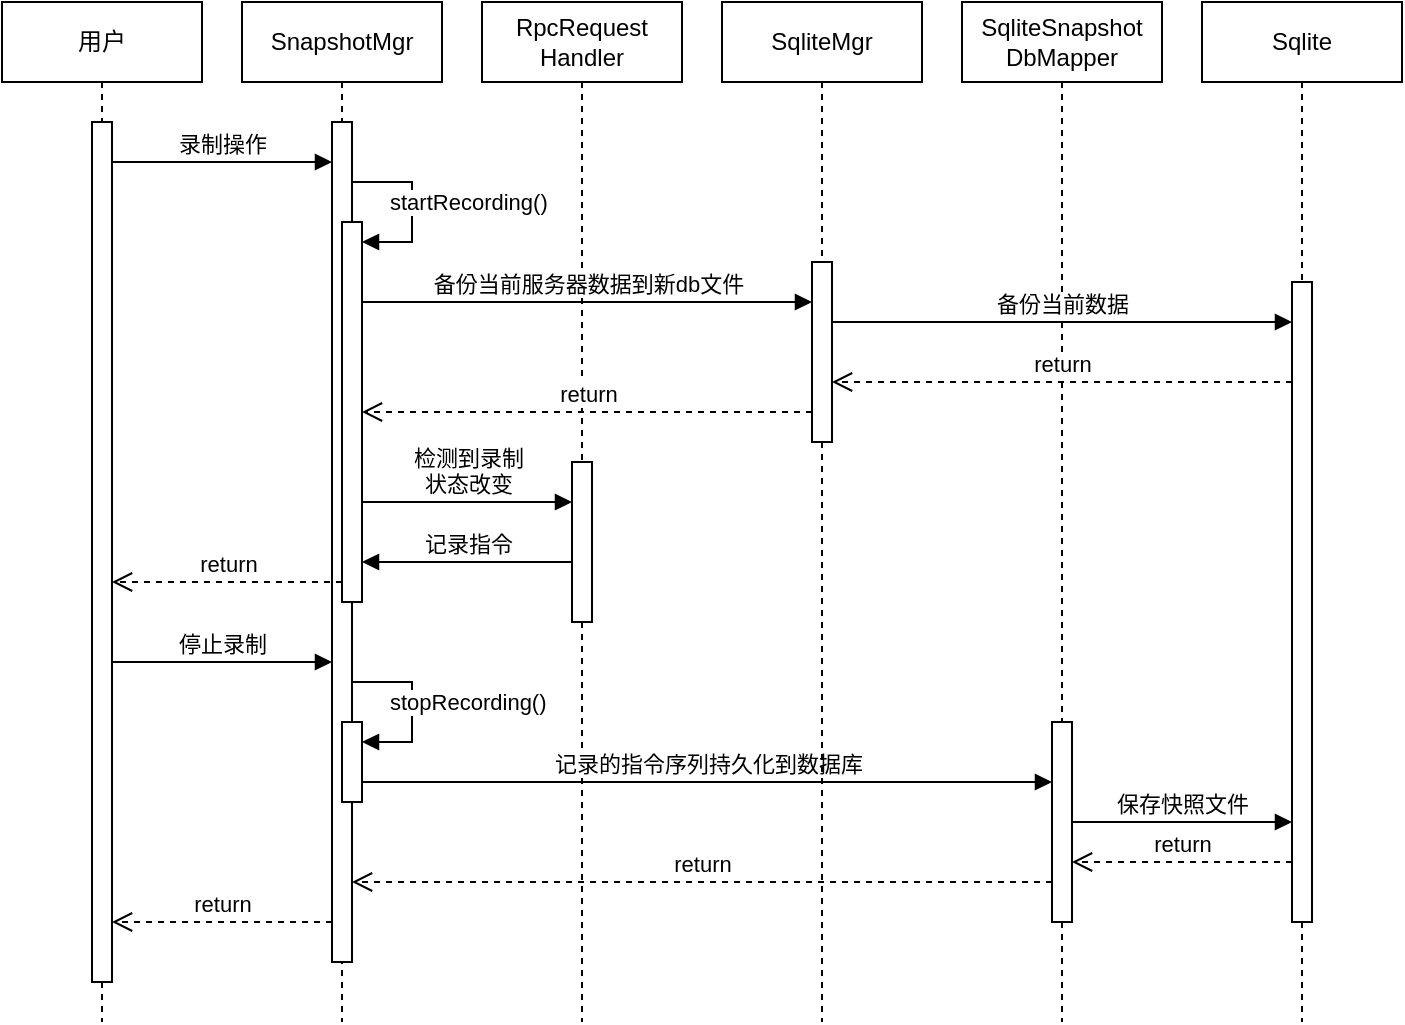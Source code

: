 <mxfile version="20.8.22" type="github">
  <diagram name="第 1 页" id="hhSvN40xBggTb3Vbcqwq">
    <mxGraphModel dx="1350" dy="765" grid="1" gridSize="10" guides="1" tooltips="1" connect="1" arrows="1" fold="1" page="1" pageScale="1" pageWidth="827" pageHeight="1169" math="0" shadow="0">
      <root>
        <mxCell id="0" />
        <mxCell id="1" parent="0" />
        <mxCell id="YZH8L1MQT3Sk4d5tr4Ep-1" value="用户" style="shape=umlLifeline;perimeter=lifelinePerimeter;whiteSpace=wrap;html=1;container=0;dropTarget=0;collapsible=0;recursiveResize=0;outlineConnect=0;portConstraint=eastwest;newEdgeStyle={&quot;edgeStyle&quot;:&quot;elbowEdgeStyle&quot;,&quot;elbow&quot;:&quot;vertical&quot;,&quot;curved&quot;:0,&quot;rounded&quot;:0};" vertex="1" parent="1">
          <mxGeometry x="60" y="60" width="100" height="510" as="geometry" />
        </mxCell>
        <mxCell id="YZH8L1MQT3Sk4d5tr4Ep-2" value="" style="html=1;points=[];perimeter=orthogonalPerimeter;outlineConnect=0;targetShapes=umlLifeline;portConstraint=eastwest;newEdgeStyle={&quot;edgeStyle&quot;:&quot;elbowEdgeStyle&quot;,&quot;elbow&quot;:&quot;vertical&quot;,&quot;curved&quot;:0,&quot;rounded&quot;:0};" vertex="1" parent="YZH8L1MQT3Sk4d5tr4Ep-1">
          <mxGeometry x="45" y="60" width="10" height="430" as="geometry" />
        </mxCell>
        <mxCell id="YZH8L1MQT3Sk4d5tr4Ep-3" value="SnapshotMgr" style="shape=umlLifeline;perimeter=lifelinePerimeter;whiteSpace=wrap;html=1;container=0;dropTarget=0;collapsible=0;recursiveResize=0;outlineConnect=0;portConstraint=eastwest;newEdgeStyle={&quot;edgeStyle&quot;:&quot;elbowEdgeStyle&quot;,&quot;elbow&quot;:&quot;vertical&quot;,&quot;curved&quot;:0,&quot;rounded&quot;:0};" vertex="1" parent="1">
          <mxGeometry x="180" y="60" width="100" height="510" as="geometry" />
        </mxCell>
        <mxCell id="YZH8L1MQT3Sk4d5tr4Ep-4" value="" style="html=1;points=[];perimeter=orthogonalPerimeter;outlineConnect=0;targetShapes=umlLifeline;portConstraint=eastwest;newEdgeStyle={&quot;edgeStyle&quot;:&quot;elbowEdgeStyle&quot;,&quot;elbow&quot;:&quot;vertical&quot;,&quot;curved&quot;:0,&quot;rounded&quot;:0};" vertex="1" parent="YZH8L1MQT3Sk4d5tr4Ep-3">
          <mxGeometry x="45" y="60" width="10" height="420" as="geometry" />
        </mxCell>
        <mxCell id="YZH8L1MQT3Sk4d5tr4Ep-5" value="" style="html=1;points=[];perimeter=orthogonalPerimeter;outlineConnect=0;targetShapes=umlLifeline;portConstraint=eastwest;newEdgeStyle={&quot;edgeStyle&quot;:&quot;elbowEdgeStyle&quot;,&quot;elbow&quot;:&quot;vertical&quot;,&quot;curved&quot;:0,&quot;rounded&quot;:0};" vertex="1" parent="YZH8L1MQT3Sk4d5tr4Ep-3">
          <mxGeometry x="50" y="110" width="10" height="190" as="geometry" />
        </mxCell>
        <mxCell id="YZH8L1MQT3Sk4d5tr4Ep-6" value="startRecording()" style="html=1;align=left;spacingLeft=2;endArrow=block;rounded=0;edgeStyle=orthogonalEdgeStyle;curved=0;rounded=0;" edge="1" parent="YZH8L1MQT3Sk4d5tr4Ep-3" target="YZH8L1MQT3Sk4d5tr4Ep-5">
          <mxGeometry x="-0.647" y="-10" relative="1" as="geometry">
            <mxPoint x="55" y="90" as="sourcePoint" />
            <Array as="points">
              <mxPoint x="85" y="120" />
            </Array>
            <mxPoint as="offset" />
          </mxGeometry>
        </mxCell>
        <mxCell id="YZH8L1MQT3Sk4d5tr4Ep-7" value="" style="html=1;points=[];perimeter=orthogonalPerimeter;outlineConnect=0;targetShapes=umlLifeline;portConstraint=eastwest;newEdgeStyle={&quot;edgeStyle&quot;:&quot;elbowEdgeStyle&quot;,&quot;elbow&quot;:&quot;vertical&quot;,&quot;curved&quot;:0,&quot;rounded&quot;:0};" vertex="1" parent="YZH8L1MQT3Sk4d5tr4Ep-3">
          <mxGeometry x="50" y="360" width="10" height="40" as="geometry" />
        </mxCell>
        <mxCell id="YZH8L1MQT3Sk4d5tr4Ep-8" value="stopRecording()" style="html=1;align=left;spacingLeft=2;endArrow=block;rounded=0;edgeStyle=orthogonalEdgeStyle;curved=0;rounded=0;" edge="1" parent="YZH8L1MQT3Sk4d5tr4Ep-3" target="YZH8L1MQT3Sk4d5tr4Ep-7">
          <mxGeometry x="-0.647" y="-10" relative="1" as="geometry">
            <mxPoint x="55" y="340" as="sourcePoint" />
            <Array as="points">
              <mxPoint x="85" y="370" />
            </Array>
            <mxPoint as="offset" />
          </mxGeometry>
        </mxCell>
        <mxCell id="YZH8L1MQT3Sk4d5tr4Ep-9" value="SqliteSnapshot&lt;br&gt;DbMapper" style="shape=umlLifeline;perimeter=lifelinePerimeter;whiteSpace=wrap;html=1;container=0;dropTarget=0;collapsible=0;recursiveResize=0;outlineConnect=0;portConstraint=eastwest;newEdgeStyle={&quot;edgeStyle&quot;:&quot;elbowEdgeStyle&quot;,&quot;elbow&quot;:&quot;vertical&quot;,&quot;curved&quot;:0,&quot;rounded&quot;:0};" vertex="1" parent="1">
          <mxGeometry x="540" y="60" width="100" height="510" as="geometry" />
        </mxCell>
        <mxCell id="YZH8L1MQT3Sk4d5tr4Ep-10" value="" style="html=1;points=[];perimeter=orthogonalPerimeter;outlineConnect=0;targetShapes=umlLifeline;portConstraint=eastwest;newEdgeStyle={&quot;edgeStyle&quot;:&quot;elbowEdgeStyle&quot;,&quot;elbow&quot;:&quot;vertical&quot;,&quot;curved&quot;:0,&quot;rounded&quot;:0};" vertex="1" parent="YZH8L1MQT3Sk4d5tr4Ep-9">
          <mxGeometry x="45" y="360" width="10" height="100" as="geometry" />
        </mxCell>
        <mxCell id="YZH8L1MQT3Sk4d5tr4Ep-11" value="Sqlite" style="shape=umlLifeline;perimeter=lifelinePerimeter;whiteSpace=wrap;html=1;container=0;dropTarget=0;collapsible=0;recursiveResize=0;outlineConnect=0;portConstraint=eastwest;newEdgeStyle={&quot;edgeStyle&quot;:&quot;elbowEdgeStyle&quot;,&quot;elbow&quot;:&quot;vertical&quot;,&quot;curved&quot;:0,&quot;rounded&quot;:0};" vertex="1" parent="1">
          <mxGeometry x="660" y="60" width="100" height="510" as="geometry" />
        </mxCell>
        <mxCell id="YZH8L1MQT3Sk4d5tr4Ep-12" value="" style="html=1;points=[];perimeter=orthogonalPerimeter;outlineConnect=0;targetShapes=umlLifeline;portConstraint=eastwest;newEdgeStyle={&quot;edgeStyle&quot;:&quot;elbowEdgeStyle&quot;,&quot;elbow&quot;:&quot;vertical&quot;,&quot;curved&quot;:0,&quot;rounded&quot;:0};" vertex="1" parent="YZH8L1MQT3Sk4d5tr4Ep-11">
          <mxGeometry x="45" y="140" width="10" height="320" as="geometry" />
        </mxCell>
        <mxCell id="YZH8L1MQT3Sk4d5tr4Ep-13" value="RpcRequest&lt;br&gt;Handler" style="shape=umlLifeline;perimeter=lifelinePerimeter;whiteSpace=wrap;html=1;container=1;dropTarget=0;collapsible=0;recursiveResize=0;outlineConnect=0;portConstraint=eastwest;newEdgeStyle={&quot;edgeStyle&quot;:&quot;elbowEdgeStyle&quot;,&quot;elbow&quot;:&quot;vertical&quot;,&quot;curved&quot;:0,&quot;rounded&quot;:0};" vertex="1" parent="1">
          <mxGeometry x="300" y="60" width="100" height="510" as="geometry" />
        </mxCell>
        <mxCell id="YZH8L1MQT3Sk4d5tr4Ep-14" value="" style="html=1;points=[];perimeter=orthogonalPerimeter;outlineConnect=0;targetShapes=umlLifeline;portConstraint=eastwest;newEdgeStyle={&quot;edgeStyle&quot;:&quot;elbowEdgeStyle&quot;,&quot;elbow&quot;:&quot;vertical&quot;,&quot;curved&quot;:0,&quot;rounded&quot;:0};" vertex="1" parent="YZH8L1MQT3Sk4d5tr4Ep-13">
          <mxGeometry x="45" y="230" width="10" height="80" as="geometry" />
        </mxCell>
        <mxCell id="YZH8L1MQT3Sk4d5tr4Ep-15" value="录制操作" style="html=1;verticalAlign=bottom;endArrow=block;edgeStyle=elbowEdgeStyle;elbow=vertical;curved=0;rounded=0;" edge="1" parent="1" source="YZH8L1MQT3Sk4d5tr4Ep-2" target="YZH8L1MQT3Sk4d5tr4Ep-4">
          <mxGeometry width="80" relative="1" as="geometry">
            <mxPoint x="130" y="150" as="sourcePoint" />
            <mxPoint x="210" y="150" as="targetPoint" />
            <Array as="points">
              <mxPoint x="150" y="140" />
              <mxPoint x="130" y="180" />
            </Array>
          </mxGeometry>
        </mxCell>
        <mxCell id="YZH8L1MQT3Sk4d5tr4Ep-16" value="检测到录制&lt;br&gt;状态改变" style="html=1;verticalAlign=bottom;endArrow=block;edgeStyle=elbowEdgeStyle;elbow=vertical;curved=0;rounded=0;" edge="1" parent="1" target="YZH8L1MQT3Sk4d5tr4Ep-14">
          <mxGeometry width="80" relative="1" as="geometry">
            <mxPoint x="240" y="310" as="sourcePoint" />
            <mxPoint x="330" y="250" as="targetPoint" />
            <Array as="points">
              <mxPoint x="320" y="310" />
              <mxPoint x="290" y="300" />
              <mxPoint x="280" y="260" />
              <mxPoint x="320" y="250" />
            </Array>
          </mxGeometry>
        </mxCell>
        <mxCell id="YZH8L1MQT3Sk4d5tr4Ep-17" value="记录指令" style="html=1;verticalAlign=bottom;endArrow=block;edgeStyle=elbowEdgeStyle;elbow=vertical;curved=0;rounded=0;" edge="1" parent="1" source="YZH8L1MQT3Sk4d5tr4Ep-14">
          <mxGeometry width="80" relative="1" as="geometry">
            <mxPoint x="260" y="290" as="sourcePoint" />
            <mxPoint x="240" y="340" as="targetPoint" />
            <Array as="points">
              <mxPoint x="320" y="340" />
              <mxPoint x="300" y="320" />
              <mxPoint x="320" y="290" />
              <mxPoint x="260" y="320" />
            </Array>
          </mxGeometry>
        </mxCell>
        <mxCell id="YZH8L1MQT3Sk4d5tr4Ep-18" value="return" style="html=1;verticalAlign=bottom;endArrow=open;dashed=1;endSize=8;edgeStyle=elbowEdgeStyle;elbow=vertical;curved=0;rounded=0;" edge="1" parent="1" source="YZH8L1MQT3Sk4d5tr4Ep-5" target="YZH8L1MQT3Sk4d5tr4Ep-2">
          <mxGeometry relative="1" as="geometry">
            <mxPoint x="230" y="290" as="sourcePoint" />
            <mxPoint x="115" y="300" as="targetPoint" />
            <Array as="points">
              <mxPoint x="180" y="350" />
              <mxPoint x="200" y="300" />
            </Array>
          </mxGeometry>
        </mxCell>
        <mxCell id="YZH8L1MQT3Sk4d5tr4Ep-19" value="停止录制" style="html=1;verticalAlign=bottom;endArrow=block;edgeStyle=elbowEdgeStyle;elbow=vertical;curved=0;rounded=0;" edge="1" parent="1">
          <mxGeometry width="80" relative="1" as="geometry">
            <mxPoint x="115" y="390" as="sourcePoint" />
            <mxPoint x="225" y="390" as="targetPoint" />
            <Array as="points">
              <mxPoint x="190" y="390" />
            </Array>
          </mxGeometry>
        </mxCell>
        <mxCell id="YZH8L1MQT3Sk4d5tr4Ep-20" value="记录的指令序列持久化到数据库" style="html=1;verticalAlign=bottom;endArrow=block;edgeStyle=elbowEdgeStyle;elbow=vertical;curved=0;rounded=0;" edge="1" parent="1" source="YZH8L1MQT3Sk4d5tr4Ep-7">
          <mxGeometry width="80" relative="1" as="geometry">
            <mxPoint x="235" y="450" as="sourcePoint" />
            <mxPoint x="585" y="450" as="targetPoint" />
            <Array as="points">
              <mxPoint x="290" y="450" />
              <mxPoint x="260" y="470" />
            </Array>
          </mxGeometry>
        </mxCell>
        <mxCell id="YZH8L1MQT3Sk4d5tr4Ep-21" value="SqliteMgr" style="shape=umlLifeline;perimeter=lifelinePerimeter;whiteSpace=wrap;html=1;container=1;dropTarget=0;collapsible=0;recursiveResize=0;outlineConnect=0;portConstraint=eastwest;newEdgeStyle={&quot;edgeStyle&quot;:&quot;elbowEdgeStyle&quot;,&quot;elbow&quot;:&quot;vertical&quot;,&quot;curved&quot;:0,&quot;rounded&quot;:0};" vertex="1" parent="1">
          <mxGeometry x="420" y="60" width="100" height="510" as="geometry" />
        </mxCell>
        <mxCell id="YZH8L1MQT3Sk4d5tr4Ep-22" value="" style="html=1;points=[];perimeter=orthogonalPerimeter;outlineConnect=0;targetShapes=umlLifeline;portConstraint=eastwest;newEdgeStyle={&quot;edgeStyle&quot;:&quot;elbowEdgeStyle&quot;,&quot;elbow&quot;:&quot;vertical&quot;,&quot;curved&quot;:0,&quot;rounded&quot;:0};" vertex="1" parent="YZH8L1MQT3Sk4d5tr4Ep-21">
          <mxGeometry x="45" y="130" width="10" height="90" as="geometry" />
        </mxCell>
        <mxCell id="YZH8L1MQT3Sk4d5tr4Ep-23" value="备份当前服务器数据到新db文件" style="html=1;verticalAlign=bottom;endArrow=block;edgeStyle=elbowEdgeStyle;elbow=vertical;curved=0;rounded=0;" edge="1" parent="1" source="YZH8L1MQT3Sk4d5tr4Ep-5" target="YZH8L1MQT3Sk4d5tr4Ep-22">
          <mxGeometry width="80" relative="1" as="geometry">
            <mxPoint x="270" y="200" as="sourcePoint" />
            <mxPoint x="350" y="200" as="targetPoint" />
            <Array as="points">
              <mxPoint x="420" y="210" />
            </Array>
          </mxGeometry>
        </mxCell>
        <mxCell id="YZH8L1MQT3Sk4d5tr4Ep-24" value="return" style="html=1;verticalAlign=bottom;endArrow=open;dashed=1;endSize=8;edgeStyle=elbowEdgeStyle;elbow=vertical;curved=0;rounded=0;" edge="1" parent="1" source="YZH8L1MQT3Sk4d5tr4Ep-22" target="YZH8L1MQT3Sk4d5tr4Ep-5">
          <mxGeometry relative="1" as="geometry">
            <mxPoint x="380" y="240" as="sourcePoint" />
            <mxPoint x="300" y="240" as="targetPoint" />
            <Array as="points">
              <mxPoint x="420" y="265" />
            </Array>
          </mxGeometry>
        </mxCell>
        <mxCell id="YZH8L1MQT3Sk4d5tr4Ep-25" value="备份当前数据" style="html=1;verticalAlign=bottom;endArrow=block;edgeStyle=elbowEdgeStyle;elbow=vertical;curved=0;rounded=0;" edge="1" parent="1" source="YZH8L1MQT3Sk4d5tr4Ep-22" target="YZH8L1MQT3Sk4d5tr4Ep-12">
          <mxGeometry width="80" relative="1" as="geometry">
            <mxPoint x="510" y="220" as="sourcePoint" />
            <mxPoint x="590" y="220" as="targetPoint" />
            <Array as="points">
              <mxPoint x="510" y="220" />
            </Array>
          </mxGeometry>
        </mxCell>
        <mxCell id="YZH8L1MQT3Sk4d5tr4Ep-26" value="return" style="html=1;verticalAlign=bottom;endArrow=open;dashed=1;endSize=8;edgeStyle=elbowEdgeStyle;elbow=vertical;curved=0;rounded=0;" edge="1" parent="1" source="YZH8L1MQT3Sk4d5tr4Ep-12" target="YZH8L1MQT3Sk4d5tr4Ep-22">
          <mxGeometry relative="1" as="geometry">
            <mxPoint x="620" y="250" as="sourcePoint" />
            <mxPoint x="540" y="250" as="targetPoint" />
            <Array as="points">
              <mxPoint x="570" y="250" />
              <mxPoint x="560" y="240" />
              <mxPoint x="540" y="250" />
              <mxPoint x="470" y="240" />
            </Array>
          </mxGeometry>
        </mxCell>
        <mxCell id="YZH8L1MQT3Sk4d5tr4Ep-27" value="保存快照文件" style="html=1;verticalAlign=bottom;endArrow=block;edgeStyle=elbowEdgeStyle;elbow=vertical;curved=0;rounded=0;" edge="1" parent="1" source="YZH8L1MQT3Sk4d5tr4Ep-10" target="YZH8L1MQT3Sk4d5tr4Ep-12">
          <mxGeometry width="80" relative="1" as="geometry">
            <mxPoint x="610" y="470" as="sourcePoint" />
            <mxPoint x="690" y="470" as="targetPoint" />
            <Array as="points">
              <mxPoint x="660" y="470" />
            </Array>
          </mxGeometry>
        </mxCell>
        <mxCell id="YZH8L1MQT3Sk4d5tr4Ep-28" value="return" style="html=1;verticalAlign=bottom;endArrow=open;dashed=1;endSize=8;edgeStyle=elbowEdgeStyle;elbow=vertical;curved=0;rounded=0;" edge="1" parent="1" source="YZH8L1MQT3Sk4d5tr4Ep-12" target="YZH8L1MQT3Sk4d5tr4Ep-10">
          <mxGeometry relative="1" as="geometry">
            <mxPoint x="680" y="500" as="sourcePoint" />
            <mxPoint x="600" y="500" as="targetPoint" />
            <Array as="points">
              <mxPoint x="620" y="490" />
            </Array>
          </mxGeometry>
        </mxCell>
        <mxCell id="YZH8L1MQT3Sk4d5tr4Ep-29" value="return" style="html=1;verticalAlign=bottom;endArrow=open;dashed=1;endSize=8;edgeStyle=elbowEdgeStyle;elbow=vertical;curved=0;rounded=0;" edge="1" parent="1" source="YZH8L1MQT3Sk4d5tr4Ep-10" target="YZH8L1MQT3Sk4d5tr4Ep-4">
          <mxGeometry relative="1" as="geometry">
            <mxPoint x="450" y="520" as="sourcePoint" />
            <mxPoint x="370" y="520" as="targetPoint" />
            <Array as="points">
              <mxPoint x="520" y="500" />
            </Array>
          </mxGeometry>
        </mxCell>
        <mxCell id="YZH8L1MQT3Sk4d5tr4Ep-30" value="return" style="html=1;verticalAlign=bottom;endArrow=open;dashed=1;endSize=8;edgeStyle=elbowEdgeStyle;elbow=vertical;curved=0;rounded=0;" edge="1" parent="1" source="YZH8L1MQT3Sk4d5tr4Ep-4" target="YZH8L1MQT3Sk4d5tr4Ep-2">
          <mxGeometry relative="1" as="geometry">
            <mxPoint x="210" y="520" as="sourcePoint" />
            <mxPoint x="130" y="520" as="targetPoint" />
            <Array as="points">
              <mxPoint x="200" y="520" />
            </Array>
          </mxGeometry>
        </mxCell>
      </root>
    </mxGraphModel>
  </diagram>
</mxfile>
